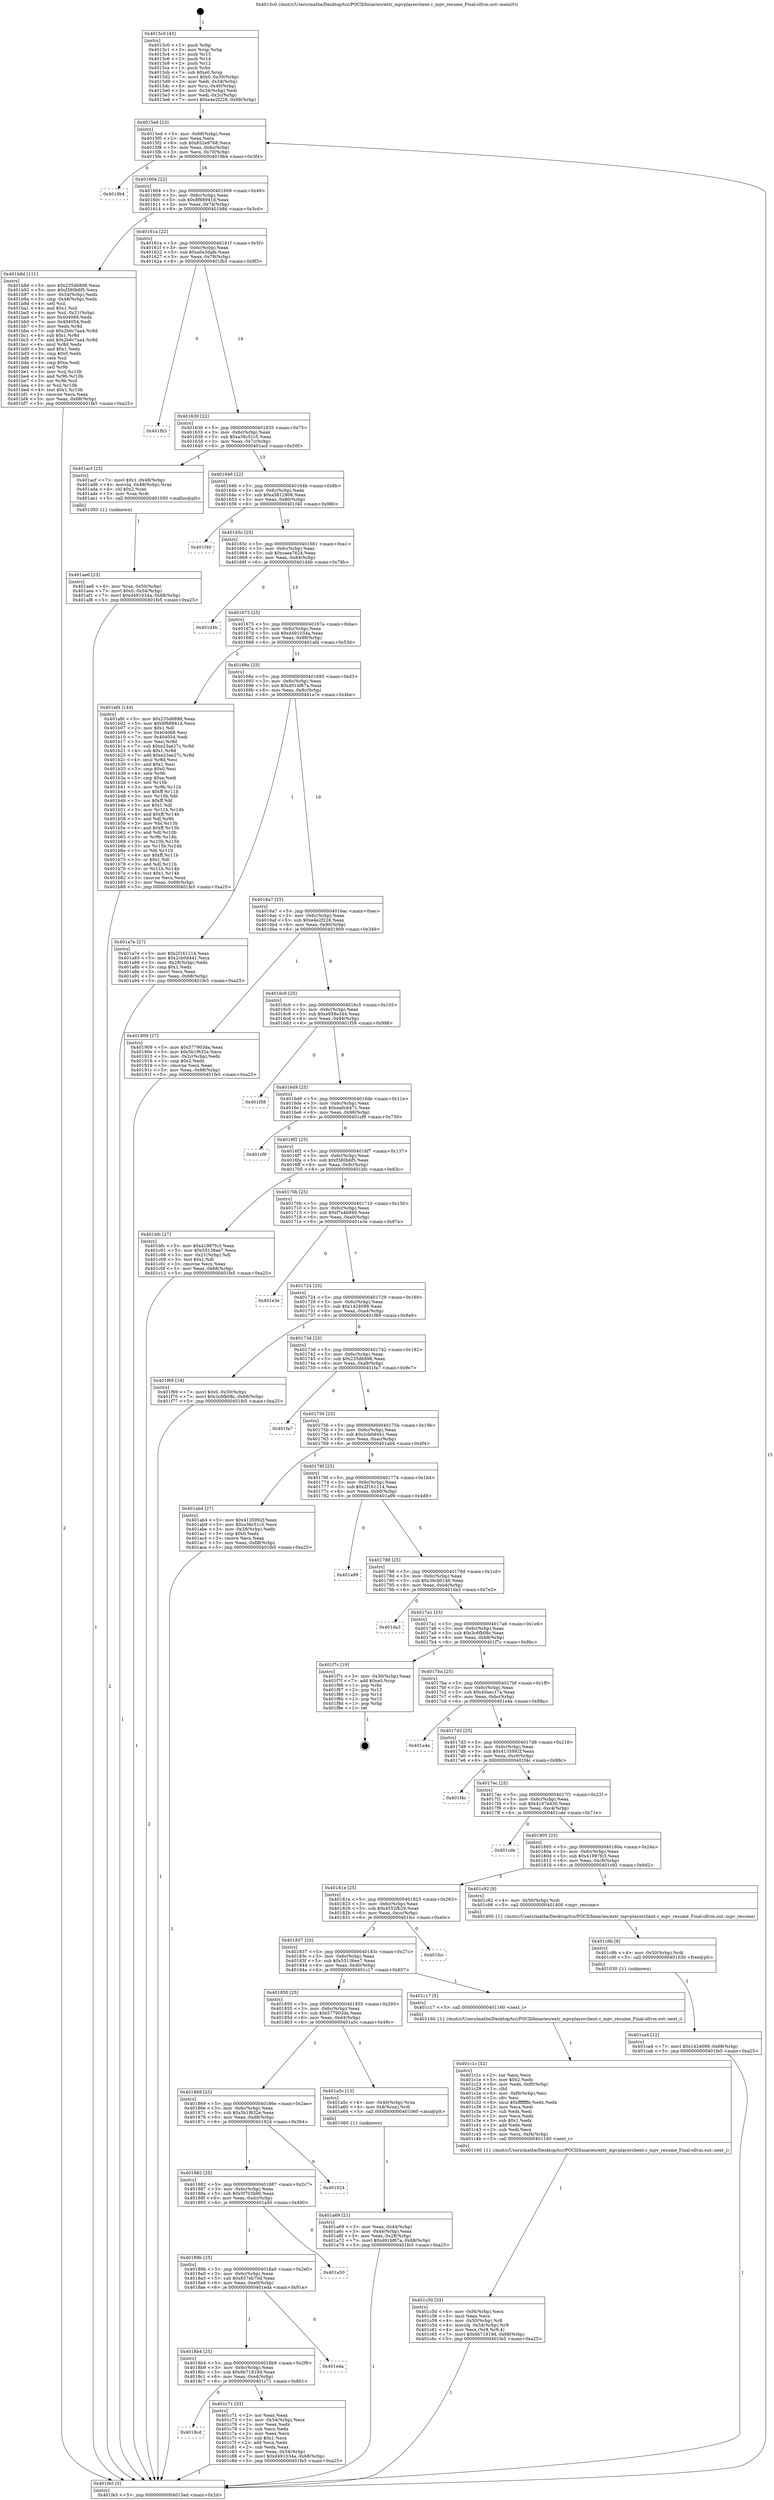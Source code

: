 digraph "0x4015c0" {
  label = "0x4015c0 (/mnt/c/Users/mathe/Desktop/tcc/POCII/binaries/extr_mpvplayerclient.c_mpv_resume_Final-ollvm.out::main(0))"
  labelloc = "t"
  node[shape=record]

  Entry [label="",width=0.3,height=0.3,shape=circle,fillcolor=black,style=filled]
  "0x4015ed" [label="{
     0x4015ed [23]\l
     | [instrs]\l
     &nbsp;&nbsp;0x4015ed \<+3\>: mov -0x68(%rbp),%eax\l
     &nbsp;&nbsp;0x4015f0 \<+2\>: mov %eax,%ecx\l
     &nbsp;&nbsp;0x4015f2 \<+6\>: sub $0x852e9768,%ecx\l
     &nbsp;&nbsp;0x4015f8 \<+3\>: mov %eax,-0x6c(%rbp)\l
     &nbsp;&nbsp;0x4015fb \<+3\>: mov %ecx,-0x70(%rbp)\l
     &nbsp;&nbsp;0x4015fe \<+6\>: je 00000000004019b4 \<main+0x3f4\>\l
  }"]
  "0x4019b4" [label="{
     0x4019b4\l
  }", style=dashed]
  "0x401604" [label="{
     0x401604 [22]\l
     | [instrs]\l
     &nbsp;&nbsp;0x401604 \<+5\>: jmp 0000000000401609 \<main+0x49\>\l
     &nbsp;&nbsp;0x401609 \<+3\>: mov -0x6c(%rbp),%eax\l
     &nbsp;&nbsp;0x40160c \<+5\>: sub $0x8f68941d,%eax\l
     &nbsp;&nbsp;0x401611 \<+3\>: mov %eax,-0x74(%rbp)\l
     &nbsp;&nbsp;0x401614 \<+6\>: je 0000000000401b8d \<main+0x5cd\>\l
  }"]
  Exit [label="",width=0.3,height=0.3,shape=circle,fillcolor=black,style=filled,peripheries=2]
  "0x401b8d" [label="{
     0x401b8d [111]\l
     | [instrs]\l
     &nbsp;&nbsp;0x401b8d \<+5\>: mov $0x235d6898,%eax\l
     &nbsp;&nbsp;0x401b92 \<+5\>: mov $0xf380b6f5,%ecx\l
     &nbsp;&nbsp;0x401b97 \<+3\>: mov -0x54(%rbp),%edx\l
     &nbsp;&nbsp;0x401b9a \<+3\>: cmp -0x48(%rbp),%edx\l
     &nbsp;&nbsp;0x401b9d \<+4\>: setl %sil\l
     &nbsp;&nbsp;0x401ba1 \<+4\>: and $0x1,%sil\l
     &nbsp;&nbsp;0x401ba5 \<+4\>: mov %sil,-0x21(%rbp)\l
     &nbsp;&nbsp;0x401ba9 \<+7\>: mov 0x404068,%edx\l
     &nbsp;&nbsp;0x401bb0 \<+7\>: mov 0x404054,%edi\l
     &nbsp;&nbsp;0x401bb7 \<+3\>: mov %edx,%r8d\l
     &nbsp;&nbsp;0x401bba \<+7\>: sub $0x2b6c7aa4,%r8d\l
     &nbsp;&nbsp;0x401bc1 \<+4\>: sub $0x1,%r8d\l
     &nbsp;&nbsp;0x401bc5 \<+7\>: add $0x2b6c7aa4,%r8d\l
     &nbsp;&nbsp;0x401bcc \<+4\>: imul %r8d,%edx\l
     &nbsp;&nbsp;0x401bd0 \<+3\>: and $0x1,%edx\l
     &nbsp;&nbsp;0x401bd3 \<+3\>: cmp $0x0,%edx\l
     &nbsp;&nbsp;0x401bd6 \<+4\>: sete %sil\l
     &nbsp;&nbsp;0x401bda \<+3\>: cmp $0xa,%edi\l
     &nbsp;&nbsp;0x401bdd \<+4\>: setl %r9b\l
     &nbsp;&nbsp;0x401be1 \<+3\>: mov %sil,%r10b\l
     &nbsp;&nbsp;0x401be4 \<+3\>: and %r9b,%r10b\l
     &nbsp;&nbsp;0x401be7 \<+3\>: xor %r9b,%sil\l
     &nbsp;&nbsp;0x401bea \<+3\>: or %sil,%r10b\l
     &nbsp;&nbsp;0x401bed \<+4\>: test $0x1,%r10b\l
     &nbsp;&nbsp;0x401bf1 \<+3\>: cmovne %ecx,%eax\l
     &nbsp;&nbsp;0x401bf4 \<+3\>: mov %eax,-0x68(%rbp)\l
     &nbsp;&nbsp;0x401bf7 \<+5\>: jmp 0000000000401fe5 \<main+0xa25\>\l
  }"]
  "0x40161a" [label="{
     0x40161a [22]\l
     | [instrs]\l
     &nbsp;&nbsp;0x40161a \<+5\>: jmp 000000000040161f \<main+0x5f\>\l
     &nbsp;&nbsp;0x40161f \<+3\>: mov -0x6c(%rbp),%eax\l
     &nbsp;&nbsp;0x401622 \<+5\>: sub $0xa0e3dafe,%eax\l
     &nbsp;&nbsp;0x401627 \<+3\>: mov %eax,-0x78(%rbp)\l
     &nbsp;&nbsp;0x40162a \<+6\>: je 0000000000401fb3 \<main+0x9f3\>\l
  }"]
  "0x401ca4" [label="{
     0x401ca4 [12]\l
     | [instrs]\l
     &nbsp;&nbsp;0x401ca4 \<+7\>: movl $0x1424099,-0x68(%rbp)\l
     &nbsp;&nbsp;0x401cab \<+5\>: jmp 0000000000401fe5 \<main+0xa25\>\l
  }"]
  "0x401fb3" [label="{
     0x401fb3\l
  }", style=dashed]
  "0x401630" [label="{
     0x401630 [22]\l
     | [instrs]\l
     &nbsp;&nbsp;0x401630 \<+5\>: jmp 0000000000401635 \<main+0x75\>\l
     &nbsp;&nbsp;0x401635 \<+3\>: mov -0x6c(%rbp),%eax\l
     &nbsp;&nbsp;0x401638 \<+5\>: sub $0xa36c51c5,%eax\l
     &nbsp;&nbsp;0x40163d \<+3\>: mov %eax,-0x7c(%rbp)\l
     &nbsp;&nbsp;0x401640 \<+6\>: je 0000000000401acf \<main+0x50f\>\l
  }"]
  "0x401c9b" [label="{
     0x401c9b [9]\l
     | [instrs]\l
     &nbsp;&nbsp;0x401c9b \<+4\>: mov -0x50(%rbp),%rdi\l
     &nbsp;&nbsp;0x401c9f \<+5\>: call 0000000000401030 \<free@plt\>\l
     | [calls]\l
     &nbsp;&nbsp;0x401030 \{1\} (unknown)\l
  }"]
  "0x401acf" [label="{
     0x401acf [23]\l
     | [instrs]\l
     &nbsp;&nbsp;0x401acf \<+7\>: movl $0x1,-0x48(%rbp)\l
     &nbsp;&nbsp;0x401ad6 \<+4\>: movslq -0x48(%rbp),%rax\l
     &nbsp;&nbsp;0x401ada \<+4\>: shl $0x2,%rax\l
     &nbsp;&nbsp;0x401ade \<+3\>: mov %rax,%rdi\l
     &nbsp;&nbsp;0x401ae1 \<+5\>: call 0000000000401050 \<malloc@plt\>\l
     | [calls]\l
     &nbsp;&nbsp;0x401050 \{1\} (unknown)\l
  }"]
  "0x401646" [label="{
     0x401646 [22]\l
     | [instrs]\l
     &nbsp;&nbsp;0x401646 \<+5\>: jmp 000000000040164b \<main+0x8b\>\l
     &nbsp;&nbsp;0x40164b \<+3\>: mov -0x6c(%rbp),%eax\l
     &nbsp;&nbsp;0x40164e \<+5\>: sub $0xa5812806,%eax\l
     &nbsp;&nbsp;0x401653 \<+3\>: mov %eax,-0x80(%rbp)\l
     &nbsp;&nbsp;0x401656 \<+6\>: je 0000000000401f40 \<main+0x980\>\l
  }"]
  "0x4018cd" [label="{
     0x4018cd\l
  }", style=dashed]
  "0x401f40" [label="{
     0x401f40\l
  }", style=dashed]
  "0x40165c" [label="{
     0x40165c [25]\l
     | [instrs]\l
     &nbsp;&nbsp;0x40165c \<+5\>: jmp 0000000000401661 \<main+0xa1\>\l
     &nbsp;&nbsp;0x401661 \<+3\>: mov -0x6c(%rbp),%eax\l
     &nbsp;&nbsp;0x401664 \<+5\>: sub $0xcaea7624,%eax\l
     &nbsp;&nbsp;0x401669 \<+6\>: mov %eax,-0x84(%rbp)\l
     &nbsp;&nbsp;0x40166f \<+6\>: je 0000000000401d4b \<main+0x78b\>\l
  }"]
  "0x401c71" [label="{
     0x401c71 [33]\l
     | [instrs]\l
     &nbsp;&nbsp;0x401c71 \<+2\>: xor %eax,%eax\l
     &nbsp;&nbsp;0x401c73 \<+3\>: mov -0x54(%rbp),%ecx\l
     &nbsp;&nbsp;0x401c76 \<+2\>: mov %eax,%edx\l
     &nbsp;&nbsp;0x401c78 \<+2\>: sub %ecx,%edx\l
     &nbsp;&nbsp;0x401c7a \<+2\>: mov %eax,%ecx\l
     &nbsp;&nbsp;0x401c7c \<+3\>: sub $0x1,%ecx\l
     &nbsp;&nbsp;0x401c7f \<+2\>: add %ecx,%edx\l
     &nbsp;&nbsp;0x401c81 \<+2\>: sub %edx,%eax\l
     &nbsp;&nbsp;0x401c83 \<+3\>: mov %eax,-0x54(%rbp)\l
     &nbsp;&nbsp;0x401c86 \<+7\>: movl $0xd491034a,-0x68(%rbp)\l
     &nbsp;&nbsp;0x401c8d \<+5\>: jmp 0000000000401fe5 \<main+0xa25\>\l
  }"]
  "0x401d4b" [label="{
     0x401d4b\l
  }", style=dashed]
  "0x401675" [label="{
     0x401675 [25]\l
     | [instrs]\l
     &nbsp;&nbsp;0x401675 \<+5\>: jmp 000000000040167a \<main+0xba\>\l
     &nbsp;&nbsp;0x40167a \<+3\>: mov -0x6c(%rbp),%eax\l
     &nbsp;&nbsp;0x40167d \<+5\>: sub $0xd491034a,%eax\l
     &nbsp;&nbsp;0x401682 \<+6\>: mov %eax,-0x88(%rbp)\l
     &nbsp;&nbsp;0x401688 \<+6\>: je 0000000000401afd \<main+0x53d\>\l
  }"]
  "0x4018b4" [label="{
     0x4018b4 [25]\l
     | [instrs]\l
     &nbsp;&nbsp;0x4018b4 \<+5\>: jmp 00000000004018b9 \<main+0x2f9\>\l
     &nbsp;&nbsp;0x4018b9 \<+3\>: mov -0x6c(%rbp),%eax\l
     &nbsp;&nbsp;0x4018bc \<+5\>: sub $0x6b71819d,%eax\l
     &nbsp;&nbsp;0x4018c1 \<+6\>: mov %eax,-0xe4(%rbp)\l
     &nbsp;&nbsp;0x4018c7 \<+6\>: je 0000000000401c71 \<main+0x6b1\>\l
  }"]
  "0x401afd" [label="{
     0x401afd [144]\l
     | [instrs]\l
     &nbsp;&nbsp;0x401afd \<+5\>: mov $0x235d6898,%eax\l
     &nbsp;&nbsp;0x401b02 \<+5\>: mov $0x8f68941d,%ecx\l
     &nbsp;&nbsp;0x401b07 \<+2\>: mov $0x1,%dl\l
     &nbsp;&nbsp;0x401b09 \<+7\>: mov 0x404068,%esi\l
     &nbsp;&nbsp;0x401b10 \<+7\>: mov 0x404054,%edi\l
     &nbsp;&nbsp;0x401b17 \<+3\>: mov %esi,%r8d\l
     &nbsp;&nbsp;0x401b1a \<+7\>: sub $0xe23ae27c,%r8d\l
     &nbsp;&nbsp;0x401b21 \<+4\>: sub $0x1,%r8d\l
     &nbsp;&nbsp;0x401b25 \<+7\>: add $0xe23ae27c,%r8d\l
     &nbsp;&nbsp;0x401b2c \<+4\>: imul %r8d,%esi\l
     &nbsp;&nbsp;0x401b30 \<+3\>: and $0x1,%esi\l
     &nbsp;&nbsp;0x401b33 \<+3\>: cmp $0x0,%esi\l
     &nbsp;&nbsp;0x401b36 \<+4\>: sete %r9b\l
     &nbsp;&nbsp;0x401b3a \<+3\>: cmp $0xa,%edi\l
     &nbsp;&nbsp;0x401b3d \<+4\>: setl %r10b\l
     &nbsp;&nbsp;0x401b41 \<+3\>: mov %r9b,%r11b\l
     &nbsp;&nbsp;0x401b44 \<+4\>: xor $0xff,%r11b\l
     &nbsp;&nbsp;0x401b48 \<+3\>: mov %r10b,%bl\l
     &nbsp;&nbsp;0x401b4b \<+3\>: xor $0xff,%bl\l
     &nbsp;&nbsp;0x401b4e \<+3\>: xor $0x1,%dl\l
     &nbsp;&nbsp;0x401b51 \<+3\>: mov %r11b,%r14b\l
     &nbsp;&nbsp;0x401b54 \<+4\>: and $0xff,%r14b\l
     &nbsp;&nbsp;0x401b58 \<+3\>: and %dl,%r9b\l
     &nbsp;&nbsp;0x401b5b \<+3\>: mov %bl,%r15b\l
     &nbsp;&nbsp;0x401b5e \<+4\>: and $0xff,%r15b\l
     &nbsp;&nbsp;0x401b62 \<+3\>: and %dl,%r10b\l
     &nbsp;&nbsp;0x401b65 \<+3\>: or %r9b,%r14b\l
     &nbsp;&nbsp;0x401b68 \<+3\>: or %r10b,%r15b\l
     &nbsp;&nbsp;0x401b6b \<+3\>: xor %r15b,%r14b\l
     &nbsp;&nbsp;0x401b6e \<+3\>: or %bl,%r11b\l
     &nbsp;&nbsp;0x401b71 \<+4\>: xor $0xff,%r11b\l
     &nbsp;&nbsp;0x401b75 \<+3\>: or $0x1,%dl\l
     &nbsp;&nbsp;0x401b78 \<+3\>: and %dl,%r11b\l
     &nbsp;&nbsp;0x401b7b \<+3\>: or %r11b,%r14b\l
     &nbsp;&nbsp;0x401b7e \<+4\>: test $0x1,%r14b\l
     &nbsp;&nbsp;0x401b82 \<+3\>: cmovne %ecx,%eax\l
     &nbsp;&nbsp;0x401b85 \<+3\>: mov %eax,-0x68(%rbp)\l
     &nbsp;&nbsp;0x401b88 \<+5\>: jmp 0000000000401fe5 \<main+0xa25\>\l
  }"]
  "0x40168e" [label="{
     0x40168e [25]\l
     | [instrs]\l
     &nbsp;&nbsp;0x40168e \<+5\>: jmp 0000000000401693 \<main+0xd3\>\l
     &nbsp;&nbsp;0x401693 \<+3\>: mov -0x6c(%rbp),%eax\l
     &nbsp;&nbsp;0x401696 \<+5\>: sub $0xd91bf67a,%eax\l
     &nbsp;&nbsp;0x40169b \<+6\>: mov %eax,-0x8c(%rbp)\l
     &nbsp;&nbsp;0x4016a1 \<+6\>: je 0000000000401a7e \<main+0x4be\>\l
  }"]
  "0x401eda" [label="{
     0x401eda\l
  }", style=dashed]
  "0x401a7e" [label="{
     0x401a7e [27]\l
     | [instrs]\l
     &nbsp;&nbsp;0x401a7e \<+5\>: mov $0x2f161214,%eax\l
     &nbsp;&nbsp;0x401a83 \<+5\>: mov $0x2cb0d441,%ecx\l
     &nbsp;&nbsp;0x401a88 \<+3\>: mov -0x28(%rbp),%edx\l
     &nbsp;&nbsp;0x401a8b \<+3\>: cmp $0x1,%edx\l
     &nbsp;&nbsp;0x401a8e \<+3\>: cmovl %ecx,%eax\l
     &nbsp;&nbsp;0x401a91 \<+3\>: mov %eax,-0x68(%rbp)\l
     &nbsp;&nbsp;0x401a94 \<+5\>: jmp 0000000000401fe5 \<main+0xa25\>\l
  }"]
  "0x4016a7" [label="{
     0x4016a7 [25]\l
     | [instrs]\l
     &nbsp;&nbsp;0x4016a7 \<+5\>: jmp 00000000004016ac \<main+0xec\>\l
     &nbsp;&nbsp;0x4016ac \<+3\>: mov -0x6c(%rbp),%eax\l
     &nbsp;&nbsp;0x4016af \<+5\>: sub $0xe4e2f228,%eax\l
     &nbsp;&nbsp;0x4016b4 \<+6\>: mov %eax,-0x90(%rbp)\l
     &nbsp;&nbsp;0x4016ba \<+6\>: je 0000000000401909 \<main+0x349\>\l
  }"]
  "0x40189b" [label="{
     0x40189b [25]\l
     | [instrs]\l
     &nbsp;&nbsp;0x40189b \<+5\>: jmp 00000000004018a0 \<main+0x2e0\>\l
     &nbsp;&nbsp;0x4018a0 \<+3\>: mov -0x6c(%rbp),%eax\l
     &nbsp;&nbsp;0x4018a3 \<+5\>: sub $0x657eb70d,%eax\l
     &nbsp;&nbsp;0x4018a8 \<+6\>: mov %eax,-0xe0(%rbp)\l
     &nbsp;&nbsp;0x4018ae \<+6\>: je 0000000000401eda \<main+0x91a\>\l
  }"]
  "0x401909" [label="{
     0x401909 [27]\l
     | [instrs]\l
     &nbsp;&nbsp;0x401909 \<+5\>: mov $0x577903da,%eax\l
     &nbsp;&nbsp;0x40190e \<+5\>: mov $0x5b1f632e,%ecx\l
     &nbsp;&nbsp;0x401913 \<+3\>: mov -0x2c(%rbp),%edx\l
     &nbsp;&nbsp;0x401916 \<+3\>: cmp $0x2,%edx\l
     &nbsp;&nbsp;0x401919 \<+3\>: cmovne %ecx,%eax\l
     &nbsp;&nbsp;0x40191c \<+3\>: mov %eax,-0x68(%rbp)\l
     &nbsp;&nbsp;0x40191f \<+5\>: jmp 0000000000401fe5 \<main+0xa25\>\l
  }"]
  "0x4016c0" [label="{
     0x4016c0 [25]\l
     | [instrs]\l
     &nbsp;&nbsp;0x4016c0 \<+5\>: jmp 00000000004016c5 \<main+0x105\>\l
     &nbsp;&nbsp;0x4016c5 \<+3\>: mov -0x6c(%rbp),%eax\l
     &nbsp;&nbsp;0x4016c8 \<+5\>: sub $0xe958e344,%eax\l
     &nbsp;&nbsp;0x4016cd \<+6\>: mov %eax,-0x94(%rbp)\l
     &nbsp;&nbsp;0x4016d3 \<+6\>: je 0000000000401f58 \<main+0x998\>\l
  }"]
  "0x401fe5" [label="{
     0x401fe5 [5]\l
     | [instrs]\l
     &nbsp;&nbsp;0x401fe5 \<+5\>: jmp 00000000004015ed \<main+0x2d\>\l
  }"]
  "0x4015c0" [label="{
     0x4015c0 [45]\l
     | [instrs]\l
     &nbsp;&nbsp;0x4015c0 \<+1\>: push %rbp\l
     &nbsp;&nbsp;0x4015c1 \<+3\>: mov %rsp,%rbp\l
     &nbsp;&nbsp;0x4015c4 \<+2\>: push %r15\l
     &nbsp;&nbsp;0x4015c6 \<+2\>: push %r14\l
     &nbsp;&nbsp;0x4015c8 \<+2\>: push %r12\l
     &nbsp;&nbsp;0x4015ca \<+1\>: push %rbx\l
     &nbsp;&nbsp;0x4015cb \<+7\>: sub $0xe0,%rsp\l
     &nbsp;&nbsp;0x4015d2 \<+7\>: movl $0x0,-0x30(%rbp)\l
     &nbsp;&nbsp;0x4015d9 \<+3\>: mov %edi,-0x34(%rbp)\l
     &nbsp;&nbsp;0x4015dc \<+4\>: mov %rsi,-0x40(%rbp)\l
     &nbsp;&nbsp;0x4015e0 \<+3\>: mov -0x34(%rbp),%edi\l
     &nbsp;&nbsp;0x4015e3 \<+3\>: mov %edi,-0x2c(%rbp)\l
     &nbsp;&nbsp;0x4015e6 \<+7\>: movl $0xe4e2f228,-0x68(%rbp)\l
  }"]
  "0x401a50" [label="{
     0x401a50\l
  }", style=dashed]
  "0x401f58" [label="{
     0x401f58\l
  }", style=dashed]
  "0x4016d9" [label="{
     0x4016d9 [25]\l
     | [instrs]\l
     &nbsp;&nbsp;0x4016d9 \<+5\>: jmp 00000000004016de \<main+0x11e\>\l
     &nbsp;&nbsp;0x4016de \<+3\>: mov -0x6c(%rbp),%eax\l
     &nbsp;&nbsp;0x4016e1 \<+5\>: sub $0xea0cb471,%eax\l
     &nbsp;&nbsp;0x4016e6 \<+6\>: mov %eax,-0x98(%rbp)\l
     &nbsp;&nbsp;0x4016ec \<+6\>: je 0000000000401cf9 \<main+0x739\>\l
  }"]
  "0x401882" [label="{
     0x401882 [25]\l
     | [instrs]\l
     &nbsp;&nbsp;0x401882 \<+5\>: jmp 0000000000401887 \<main+0x2c7\>\l
     &nbsp;&nbsp;0x401887 \<+3\>: mov -0x6c(%rbp),%eax\l
     &nbsp;&nbsp;0x40188a \<+5\>: sub $0x5f703b90,%eax\l
     &nbsp;&nbsp;0x40188f \<+6\>: mov %eax,-0xdc(%rbp)\l
     &nbsp;&nbsp;0x401895 \<+6\>: je 0000000000401a50 \<main+0x490\>\l
  }"]
  "0x401cf9" [label="{
     0x401cf9\l
  }", style=dashed]
  "0x4016f2" [label="{
     0x4016f2 [25]\l
     | [instrs]\l
     &nbsp;&nbsp;0x4016f2 \<+5\>: jmp 00000000004016f7 \<main+0x137\>\l
     &nbsp;&nbsp;0x4016f7 \<+3\>: mov -0x6c(%rbp),%eax\l
     &nbsp;&nbsp;0x4016fa \<+5\>: sub $0xf380b6f5,%eax\l
     &nbsp;&nbsp;0x4016ff \<+6\>: mov %eax,-0x9c(%rbp)\l
     &nbsp;&nbsp;0x401705 \<+6\>: je 0000000000401bfc \<main+0x63c\>\l
  }"]
  "0x401924" [label="{
     0x401924\l
  }", style=dashed]
  "0x401bfc" [label="{
     0x401bfc [27]\l
     | [instrs]\l
     &nbsp;&nbsp;0x401bfc \<+5\>: mov $0x41997fc3,%eax\l
     &nbsp;&nbsp;0x401c01 \<+5\>: mov $0x55136ee7,%ecx\l
     &nbsp;&nbsp;0x401c06 \<+3\>: mov -0x21(%rbp),%dl\l
     &nbsp;&nbsp;0x401c09 \<+3\>: test $0x1,%dl\l
     &nbsp;&nbsp;0x401c0c \<+3\>: cmovne %ecx,%eax\l
     &nbsp;&nbsp;0x401c0f \<+3\>: mov %eax,-0x68(%rbp)\l
     &nbsp;&nbsp;0x401c12 \<+5\>: jmp 0000000000401fe5 \<main+0xa25\>\l
  }"]
  "0x40170b" [label="{
     0x40170b [25]\l
     | [instrs]\l
     &nbsp;&nbsp;0x40170b \<+5\>: jmp 0000000000401710 \<main+0x150\>\l
     &nbsp;&nbsp;0x401710 \<+3\>: mov -0x6c(%rbp),%eax\l
     &nbsp;&nbsp;0x401713 \<+5\>: sub $0xf7a4b940,%eax\l
     &nbsp;&nbsp;0x401718 \<+6\>: mov %eax,-0xa0(%rbp)\l
     &nbsp;&nbsp;0x40171e \<+6\>: je 0000000000401e3e \<main+0x87e\>\l
  }"]
  "0x401c50" [label="{
     0x401c50 [33]\l
     | [instrs]\l
     &nbsp;&nbsp;0x401c50 \<+6\>: mov -0xf4(%rbp),%ecx\l
     &nbsp;&nbsp;0x401c56 \<+3\>: imul %eax,%ecx\l
     &nbsp;&nbsp;0x401c59 \<+4\>: mov -0x50(%rbp),%r8\l
     &nbsp;&nbsp;0x401c5d \<+4\>: movslq -0x54(%rbp),%r9\l
     &nbsp;&nbsp;0x401c61 \<+4\>: mov %ecx,(%r8,%r9,4)\l
     &nbsp;&nbsp;0x401c65 \<+7\>: movl $0x6b71819d,-0x68(%rbp)\l
     &nbsp;&nbsp;0x401c6c \<+5\>: jmp 0000000000401fe5 \<main+0xa25\>\l
  }"]
  "0x401e3e" [label="{
     0x401e3e\l
  }", style=dashed]
  "0x401724" [label="{
     0x401724 [25]\l
     | [instrs]\l
     &nbsp;&nbsp;0x401724 \<+5\>: jmp 0000000000401729 \<main+0x169\>\l
     &nbsp;&nbsp;0x401729 \<+3\>: mov -0x6c(%rbp),%eax\l
     &nbsp;&nbsp;0x40172c \<+5\>: sub $0x1424099,%eax\l
     &nbsp;&nbsp;0x401731 \<+6\>: mov %eax,-0xa4(%rbp)\l
     &nbsp;&nbsp;0x401737 \<+6\>: je 0000000000401f69 \<main+0x9a9\>\l
  }"]
  "0x401c1c" [label="{
     0x401c1c [52]\l
     | [instrs]\l
     &nbsp;&nbsp;0x401c1c \<+2\>: xor %ecx,%ecx\l
     &nbsp;&nbsp;0x401c1e \<+5\>: mov $0x2,%edx\l
     &nbsp;&nbsp;0x401c23 \<+6\>: mov %edx,-0xf0(%rbp)\l
     &nbsp;&nbsp;0x401c29 \<+1\>: cltd\l
     &nbsp;&nbsp;0x401c2a \<+6\>: mov -0xf0(%rbp),%esi\l
     &nbsp;&nbsp;0x401c30 \<+2\>: idiv %esi\l
     &nbsp;&nbsp;0x401c32 \<+6\>: imul $0xfffffffe,%edx,%edx\l
     &nbsp;&nbsp;0x401c38 \<+2\>: mov %ecx,%edi\l
     &nbsp;&nbsp;0x401c3a \<+2\>: sub %edx,%edi\l
     &nbsp;&nbsp;0x401c3c \<+2\>: mov %ecx,%edx\l
     &nbsp;&nbsp;0x401c3e \<+3\>: sub $0x1,%edx\l
     &nbsp;&nbsp;0x401c41 \<+2\>: add %edx,%edi\l
     &nbsp;&nbsp;0x401c43 \<+2\>: sub %edi,%ecx\l
     &nbsp;&nbsp;0x401c45 \<+6\>: mov %ecx,-0xf4(%rbp)\l
     &nbsp;&nbsp;0x401c4b \<+5\>: call 0000000000401160 \<next_i\>\l
     | [calls]\l
     &nbsp;&nbsp;0x401160 \{1\} (/mnt/c/Users/mathe/Desktop/tcc/POCII/binaries/extr_mpvplayerclient.c_mpv_resume_Final-ollvm.out::next_i)\l
  }"]
  "0x401f69" [label="{
     0x401f69 [19]\l
     | [instrs]\l
     &nbsp;&nbsp;0x401f69 \<+7\>: movl $0x0,-0x30(%rbp)\l
     &nbsp;&nbsp;0x401f70 \<+7\>: movl $0x3c6fb08c,-0x68(%rbp)\l
     &nbsp;&nbsp;0x401f77 \<+5\>: jmp 0000000000401fe5 \<main+0xa25\>\l
  }"]
  "0x40173d" [label="{
     0x40173d [25]\l
     | [instrs]\l
     &nbsp;&nbsp;0x40173d \<+5\>: jmp 0000000000401742 \<main+0x182\>\l
     &nbsp;&nbsp;0x401742 \<+3\>: mov -0x6c(%rbp),%eax\l
     &nbsp;&nbsp;0x401745 \<+5\>: sub $0x235d6898,%eax\l
     &nbsp;&nbsp;0x40174a \<+6\>: mov %eax,-0xa8(%rbp)\l
     &nbsp;&nbsp;0x401750 \<+6\>: je 0000000000401fa7 \<main+0x9e7\>\l
  }"]
  "0x401ae6" [label="{
     0x401ae6 [23]\l
     | [instrs]\l
     &nbsp;&nbsp;0x401ae6 \<+4\>: mov %rax,-0x50(%rbp)\l
     &nbsp;&nbsp;0x401aea \<+7\>: movl $0x0,-0x54(%rbp)\l
     &nbsp;&nbsp;0x401af1 \<+7\>: movl $0xd491034a,-0x68(%rbp)\l
     &nbsp;&nbsp;0x401af8 \<+5\>: jmp 0000000000401fe5 \<main+0xa25\>\l
  }"]
  "0x401fa7" [label="{
     0x401fa7\l
  }", style=dashed]
  "0x401756" [label="{
     0x401756 [25]\l
     | [instrs]\l
     &nbsp;&nbsp;0x401756 \<+5\>: jmp 000000000040175b \<main+0x19b\>\l
     &nbsp;&nbsp;0x40175b \<+3\>: mov -0x6c(%rbp),%eax\l
     &nbsp;&nbsp;0x40175e \<+5\>: sub $0x2cb0d441,%eax\l
     &nbsp;&nbsp;0x401763 \<+6\>: mov %eax,-0xac(%rbp)\l
     &nbsp;&nbsp;0x401769 \<+6\>: je 0000000000401ab4 \<main+0x4f4\>\l
  }"]
  "0x401a69" [label="{
     0x401a69 [21]\l
     | [instrs]\l
     &nbsp;&nbsp;0x401a69 \<+3\>: mov %eax,-0x44(%rbp)\l
     &nbsp;&nbsp;0x401a6c \<+3\>: mov -0x44(%rbp),%eax\l
     &nbsp;&nbsp;0x401a6f \<+3\>: mov %eax,-0x28(%rbp)\l
     &nbsp;&nbsp;0x401a72 \<+7\>: movl $0xd91bf67a,-0x68(%rbp)\l
     &nbsp;&nbsp;0x401a79 \<+5\>: jmp 0000000000401fe5 \<main+0xa25\>\l
  }"]
  "0x401ab4" [label="{
     0x401ab4 [27]\l
     | [instrs]\l
     &nbsp;&nbsp;0x401ab4 \<+5\>: mov $0x4135992f,%eax\l
     &nbsp;&nbsp;0x401ab9 \<+5\>: mov $0xa36c51c5,%ecx\l
     &nbsp;&nbsp;0x401abe \<+3\>: mov -0x28(%rbp),%edx\l
     &nbsp;&nbsp;0x401ac1 \<+3\>: cmp $0x0,%edx\l
     &nbsp;&nbsp;0x401ac4 \<+3\>: cmove %ecx,%eax\l
     &nbsp;&nbsp;0x401ac7 \<+3\>: mov %eax,-0x68(%rbp)\l
     &nbsp;&nbsp;0x401aca \<+5\>: jmp 0000000000401fe5 \<main+0xa25\>\l
  }"]
  "0x40176f" [label="{
     0x40176f [25]\l
     | [instrs]\l
     &nbsp;&nbsp;0x40176f \<+5\>: jmp 0000000000401774 \<main+0x1b4\>\l
     &nbsp;&nbsp;0x401774 \<+3\>: mov -0x6c(%rbp),%eax\l
     &nbsp;&nbsp;0x401777 \<+5\>: sub $0x2f161214,%eax\l
     &nbsp;&nbsp;0x40177c \<+6\>: mov %eax,-0xb0(%rbp)\l
     &nbsp;&nbsp;0x401782 \<+6\>: je 0000000000401a99 \<main+0x4d9\>\l
  }"]
  "0x401869" [label="{
     0x401869 [25]\l
     | [instrs]\l
     &nbsp;&nbsp;0x401869 \<+5\>: jmp 000000000040186e \<main+0x2ae\>\l
     &nbsp;&nbsp;0x40186e \<+3\>: mov -0x6c(%rbp),%eax\l
     &nbsp;&nbsp;0x401871 \<+5\>: sub $0x5b1f632e,%eax\l
     &nbsp;&nbsp;0x401876 \<+6\>: mov %eax,-0xd8(%rbp)\l
     &nbsp;&nbsp;0x40187c \<+6\>: je 0000000000401924 \<main+0x364\>\l
  }"]
  "0x401a99" [label="{
     0x401a99\l
  }", style=dashed]
  "0x401788" [label="{
     0x401788 [25]\l
     | [instrs]\l
     &nbsp;&nbsp;0x401788 \<+5\>: jmp 000000000040178d \<main+0x1cd\>\l
     &nbsp;&nbsp;0x40178d \<+3\>: mov -0x6c(%rbp),%eax\l
     &nbsp;&nbsp;0x401790 \<+5\>: sub $0x36cb0146,%eax\l
     &nbsp;&nbsp;0x401795 \<+6\>: mov %eax,-0xb4(%rbp)\l
     &nbsp;&nbsp;0x40179b \<+6\>: je 0000000000401da3 \<main+0x7e3\>\l
  }"]
  "0x401a5c" [label="{
     0x401a5c [13]\l
     | [instrs]\l
     &nbsp;&nbsp;0x401a5c \<+4\>: mov -0x40(%rbp),%rax\l
     &nbsp;&nbsp;0x401a60 \<+4\>: mov 0x8(%rax),%rdi\l
     &nbsp;&nbsp;0x401a64 \<+5\>: call 0000000000401060 \<atoi@plt\>\l
     | [calls]\l
     &nbsp;&nbsp;0x401060 \{1\} (unknown)\l
  }"]
  "0x401da3" [label="{
     0x401da3\l
  }", style=dashed]
  "0x4017a1" [label="{
     0x4017a1 [25]\l
     | [instrs]\l
     &nbsp;&nbsp;0x4017a1 \<+5\>: jmp 00000000004017a6 \<main+0x1e6\>\l
     &nbsp;&nbsp;0x4017a6 \<+3\>: mov -0x6c(%rbp),%eax\l
     &nbsp;&nbsp;0x4017a9 \<+5\>: sub $0x3c6fb08c,%eax\l
     &nbsp;&nbsp;0x4017ae \<+6\>: mov %eax,-0xb8(%rbp)\l
     &nbsp;&nbsp;0x4017b4 \<+6\>: je 0000000000401f7c \<main+0x9bc\>\l
  }"]
  "0x401850" [label="{
     0x401850 [25]\l
     | [instrs]\l
     &nbsp;&nbsp;0x401850 \<+5\>: jmp 0000000000401855 \<main+0x295\>\l
     &nbsp;&nbsp;0x401855 \<+3\>: mov -0x6c(%rbp),%eax\l
     &nbsp;&nbsp;0x401858 \<+5\>: sub $0x577903da,%eax\l
     &nbsp;&nbsp;0x40185d \<+6\>: mov %eax,-0xd4(%rbp)\l
     &nbsp;&nbsp;0x401863 \<+6\>: je 0000000000401a5c \<main+0x49c\>\l
  }"]
  "0x401f7c" [label="{
     0x401f7c [19]\l
     | [instrs]\l
     &nbsp;&nbsp;0x401f7c \<+3\>: mov -0x30(%rbp),%eax\l
     &nbsp;&nbsp;0x401f7f \<+7\>: add $0xe0,%rsp\l
     &nbsp;&nbsp;0x401f86 \<+1\>: pop %rbx\l
     &nbsp;&nbsp;0x401f87 \<+2\>: pop %r12\l
     &nbsp;&nbsp;0x401f89 \<+2\>: pop %r14\l
     &nbsp;&nbsp;0x401f8b \<+2\>: pop %r15\l
     &nbsp;&nbsp;0x401f8d \<+1\>: pop %rbp\l
     &nbsp;&nbsp;0x401f8e \<+1\>: ret\l
  }"]
  "0x4017ba" [label="{
     0x4017ba [25]\l
     | [instrs]\l
     &nbsp;&nbsp;0x4017ba \<+5\>: jmp 00000000004017bf \<main+0x1ff\>\l
     &nbsp;&nbsp;0x4017bf \<+3\>: mov -0x6c(%rbp),%eax\l
     &nbsp;&nbsp;0x4017c2 \<+5\>: sub $0x40aec17a,%eax\l
     &nbsp;&nbsp;0x4017c7 \<+6\>: mov %eax,-0xbc(%rbp)\l
     &nbsp;&nbsp;0x4017cd \<+6\>: je 0000000000401e4a \<main+0x88a\>\l
  }"]
  "0x401c17" [label="{
     0x401c17 [5]\l
     | [instrs]\l
     &nbsp;&nbsp;0x401c17 \<+5\>: call 0000000000401160 \<next_i\>\l
     | [calls]\l
     &nbsp;&nbsp;0x401160 \{1\} (/mnt/c/Users/mathe/Desktop/tcc/POCII/binaries/extr_mpvplayerclient.c_mpv_resume_Final-ollvm.out::next_i)\l
  }"]
  "0x401e4a" [label="{
     0x401e4a\l
  }", style=dashed]
  "0x4017d3" [label="{
     0x4017d3 [25]\l
     | [instrs]\l
     &nbsp;&nbsp;0x4017d3 \<+5\>: jmp 00000000004017d8 \<main+0x218\>\l
     &nbsp;&nbsp;0x4017d8 \<+3\>: mov -0x6c(%rbp),%eax\l
     &nbsp;&nbsp;0x4017db \<+5\>: sub $0x4135992f,%eax\l
     &nbsp;&nbsp;0x4017e0 \<+6\>: mov %eax,-0xc0(%rbp)\l
     &nbsp;&nbsp;0x4017e6 \<+6\>: je 0000000000401f4c \<main+0x98c\>\l
  }"]
  "0x401837" [label="{
     0x401837 [25]\l
     | [instrs]\l
     &nbsp;&nbsp;0x401837 \<+5\>: jmp 000000000040183c \<main+0x27c\>\l
     &nbsp;&nbsp;0x40183c \<+3\>: mov -0x6c(%rbp),%eax\l
     &nbsp;&nbsp;0x40183f \<+5\>: sub $0x55136ee7,%eax\l
     &nbsp;&nbsp;0x401844 \<+6\>: mov %eax,-0xd0(%rbp)\l
     &nbsp;&nbsp;0x40184a \<+6\>: je 0000000000401c17 \<main+0x657\>\l
  }"]
  "0x401f4c" [label="{
     0x401f4c\l
  }", style=dashed]
  "0x4017ec" [label="{
     0x4017ec [25]\l
     | [instrs]\l
     &nbsp;&nbsp;0x4017ec \<+5\>: jmp 00000000004017f1 \<main+0x231\>\l
     &nbsp;&nbsp;0x4017f1 \<+3\>: mov -0x6c(%rbp),%eax\l
     &nbsp;&nbsp;0x4017f4 \<+5\>: sub $0x4167e430,%eax\l
     &nbsp;&nbsp;0x4017f9 \<+6\>: mov %eax,-0xc4(%rbp)\l
     &nbsp;&nbsp;0x4017ff \<+6\>: je 0000000000401cde \<main+0x71e\>\l
  }"]
  "0x401fcc" [label="{
     0x401fcc\l
  }", style=dashed]
  "0x401cde" [label="{
     0x401cde\l
  }", style=dashed]
  "0x401805" [label="{
     0x401805 [25]\l
     | [instrs]\l
     &nbsp;&nbsp;0x401805 \<+5\>: jmp 000000000040180a \<main+0x24a\>\l
     &nbsp;&nbsp;0x40180a \<+3\>: mov -0x6c(%rbp),%eax\l
     &nbsp;&nbsp;0x40180d \<+5\>: sub $0x41997fc3,%eax\l
     &nbsp;&nbsp;0x401812 \<+6\>: mov %eax,-0xc8(%rbp)\l
     &nbsp;&nbsp;0x401818 \<+6\>: je 0000000000401c92 \<main+0x6d2\>\l
  }"]
  "0x40181e" [label="{
     0x40181e [25]\l
     | [instrs]\l
     &nbsp;&nbsp;0x40181e \<+5\>: jmp 0000000000401823 \<main+0x263\>\l
     &nbsp;&nbsp;0x401823 \<+3\>: mov -0x6c(%rbp),%eax\l
     &nbsp;&nbsp;0x401826 \<+5\>: sub $0x4552fb29,%eax\l
     &nbsp;&nbsp;0x40182b \<+6\>: mov %eax,-0xcc(%rbp)\l
     &nbsp;&nbsp;0x401831 \<+6\>: je 0000000000401fcc \<main+0xa0c\>\l
  }"]
  "0x401c92" [label="{
     0x401c92 [9]\l
     | [instrs]\l
     &nbsp;&nbsp;0x401c92 \<+4\>: mov -0x50(%rbp),%rdi\l
     &nbsp;&nbsp;0x401c96 \<+5\>: call 0000000000401400 \<mpv_resume\>\l
     | [calls]\l
     &nbsp;&nbsp;0x401400 \{1\} (/mnt/c/Users/mathe/Desktop/tcc/POCII/binaries/extr_mpvplayerclient.c_mpv_resume_Final-ollvm.out::mpv_resume)\l
  }"]
  Entry -> "0x4015c0" [label=" 1"]
  "0x4015ed" -> "0x4019b4" [label=" 0"]
  "0x4015ed" -> "0x401604" [label=" 16"]
  "0x401f7c" -> Exit [label=" 1"]
  "0x401604" -> "0x401b8d" [label=" 2"]
  "0x401604" -> "0x40161a" [label=" 14"]
  "0x401f69" -> "0x401fe5" [label=" 1"]
  "0x40161a" -> "0x401fb3" [label=" 0"]
  "0x40161a" -> "0x401630" [label=" 14"]
  "0x401ca4" -> "0x401fe5" [label=" 1"]
  "0x401630" -> "0x401acf" [label=" 1"]
  "0x401630" -> "0x401646" [label=" 13"]
  "0x401c9b" -> "0x401ca4" [label=" 1"]
  "0x401646" -> "0x401f40" [label=" 0"]
  "0x401646" -> "0x40165c" [label=" 13"]
  "0x401c92" -> "0x401c9b" [label=" 1"]
  "0x40165c" -> "0x401d4b" [label=" 0"]
  "0x40165c" -> "0x401675" [label=" 13"]
  "0x401c71" -> "0x401fe5" [label=" 1"]
  "0x401675" -> "0x401afd" [label=" 2"]
  "0x401675" -> "0x40168e" [label=" 11"]
  "0x4018b4" -> "0x401c71" [label=" 1"]
  "0x40168e" -> "0x401a7e" [label=" 1"]
  "0x40168e" -> "0x4016a7" [label=" 10"]
  "0x4018b4" -> "0x4018cd" [label=" 0"]
  "0x4016a7" -> "0x401909" [label=" 1"]
  "0x4016a7" -> "0x4016c0" [label=" 9"]
  "0x401909" -> "0x401fe5" [label=" 1"]
  "0x4015c0" -> "0x4015ed" [label=" 1"]
  "0x401fe5" -> "0x4015ed" [label=" 15"]
  "0x40189b" -> "0x401eda" [label=" 0"]
  "0x4016c0" -> "0x401f58" [label=" 0"]
  "0x4016c0" -> "0x4016d9" [label=" 9"]
  "0x40189b" -> "0x4018b4" [label=" 1"]
  "0x4016d9" -> "0x401cf9" [label=" 0"]
  "0x4016d9" -> "0x4016f2" [label=" 9"]
  "0x401882" -> "0x401a50" [label=" 0"]
  "0x4016f2" -> "0x401bfc" [label=" 2"]
  "0x4016f2" -> "0x40170b" [label=" 7"]
  "0x401882" -> "0x40189b" [label=" 1"]
  "0x40170b" -> "0x401e3e" [label=" 0"]
  "0x40170b" -> "0x401724" [label=" 7"]
  "0x401869" -> "0x401924" [label=" 0"]
  "0x401724" -> "0x401f69" [label=" 1"]
  "0x401724" -> "0x40173d" [label=" 6"]
  "0x401869" -> "0x401882" [label=" 1"]
  "0x40173d" -> "0x401fa7" [label=" 0"]
  "0x40173d" -> "0x401756" [label=" 6"]
  "0x401c50" -> "0x401fe5" [label=" 1"]
  "0x401756" -> "0x401ab4" [label=" 1"]
  "0x401756" -> "0x40176f" [label=" 5"]
  "0x401c1c" -> "0x401c50" [label=" 1"]
  "0x40176f" -> "0x401a99" [label=" 0"]
  "0x40176f" -> "0x401788" [label=" 5"]
  "0x401c17" -> "0x401c1c" [label=" 1"]
  "0x401788" -> "0x401da3" [label=" 0"]
  "0x401788" -> "0x4017a1" [label=" 5"]
  "0x401bfc" -> "0x401fe5" [label=" 2"]
  "0x4017a1" -> "0x401f7c" [label=" 1"]
  "0x4017a1" -> "0x4017ba" [label=" 4"]
  "0x401afd" -> "0x401fe5" [label=" 2"]
  "0x4017ba" -> "0x401e4a" [label=" 0"]
  "0x4017ba" -> "0x4017d3" [label=" 4"]
  "0x401ae6" -> "0x401fe5" [label=" 1"]
  "0x4017d3" -> "0x401f4c" [label=" 0"]
  "0x4017d3" -> "0x4017ec" [label=" 4"]
  "0x401ab4" -> "0x401fe5" [label=" 1"]
  "0x4017ec" -> "0x401cde" [label=" 0"]
  "0x4017ec" -> "0x401805" [label=" 4"]
  "0x401a7e" -> "0x401fe5" [label=" 1"]
  "0x401805" -> "0x401c92" [label=" 1"]
  "0x401805" -> "0x40181e" [label=" 3"]
  "0x401a69" -> "0x401fe5" [label=" 1"]
  "0x40181e" -> "0x401fcc" [label=" 0"]
  "0x40181e" -> "0x401837" [label=" 3"]
  "0x401acf" -> "0x401ae6" [label=" 1"]
  "0x401837" -> "0x401c17" [label=" 1"]
  "0x401837" -> "0x401850" [label=" 2"]
  "0x401b8d" -> "0x401fe5" [label=" 2"]
  "0x401850" -> "0x401a5c" [label=" 1"]
  "0x401850" -> "0x401869" [label=" 1"]
  "0x401a5c" -> "0x401a69" [label=" 1"]
}
